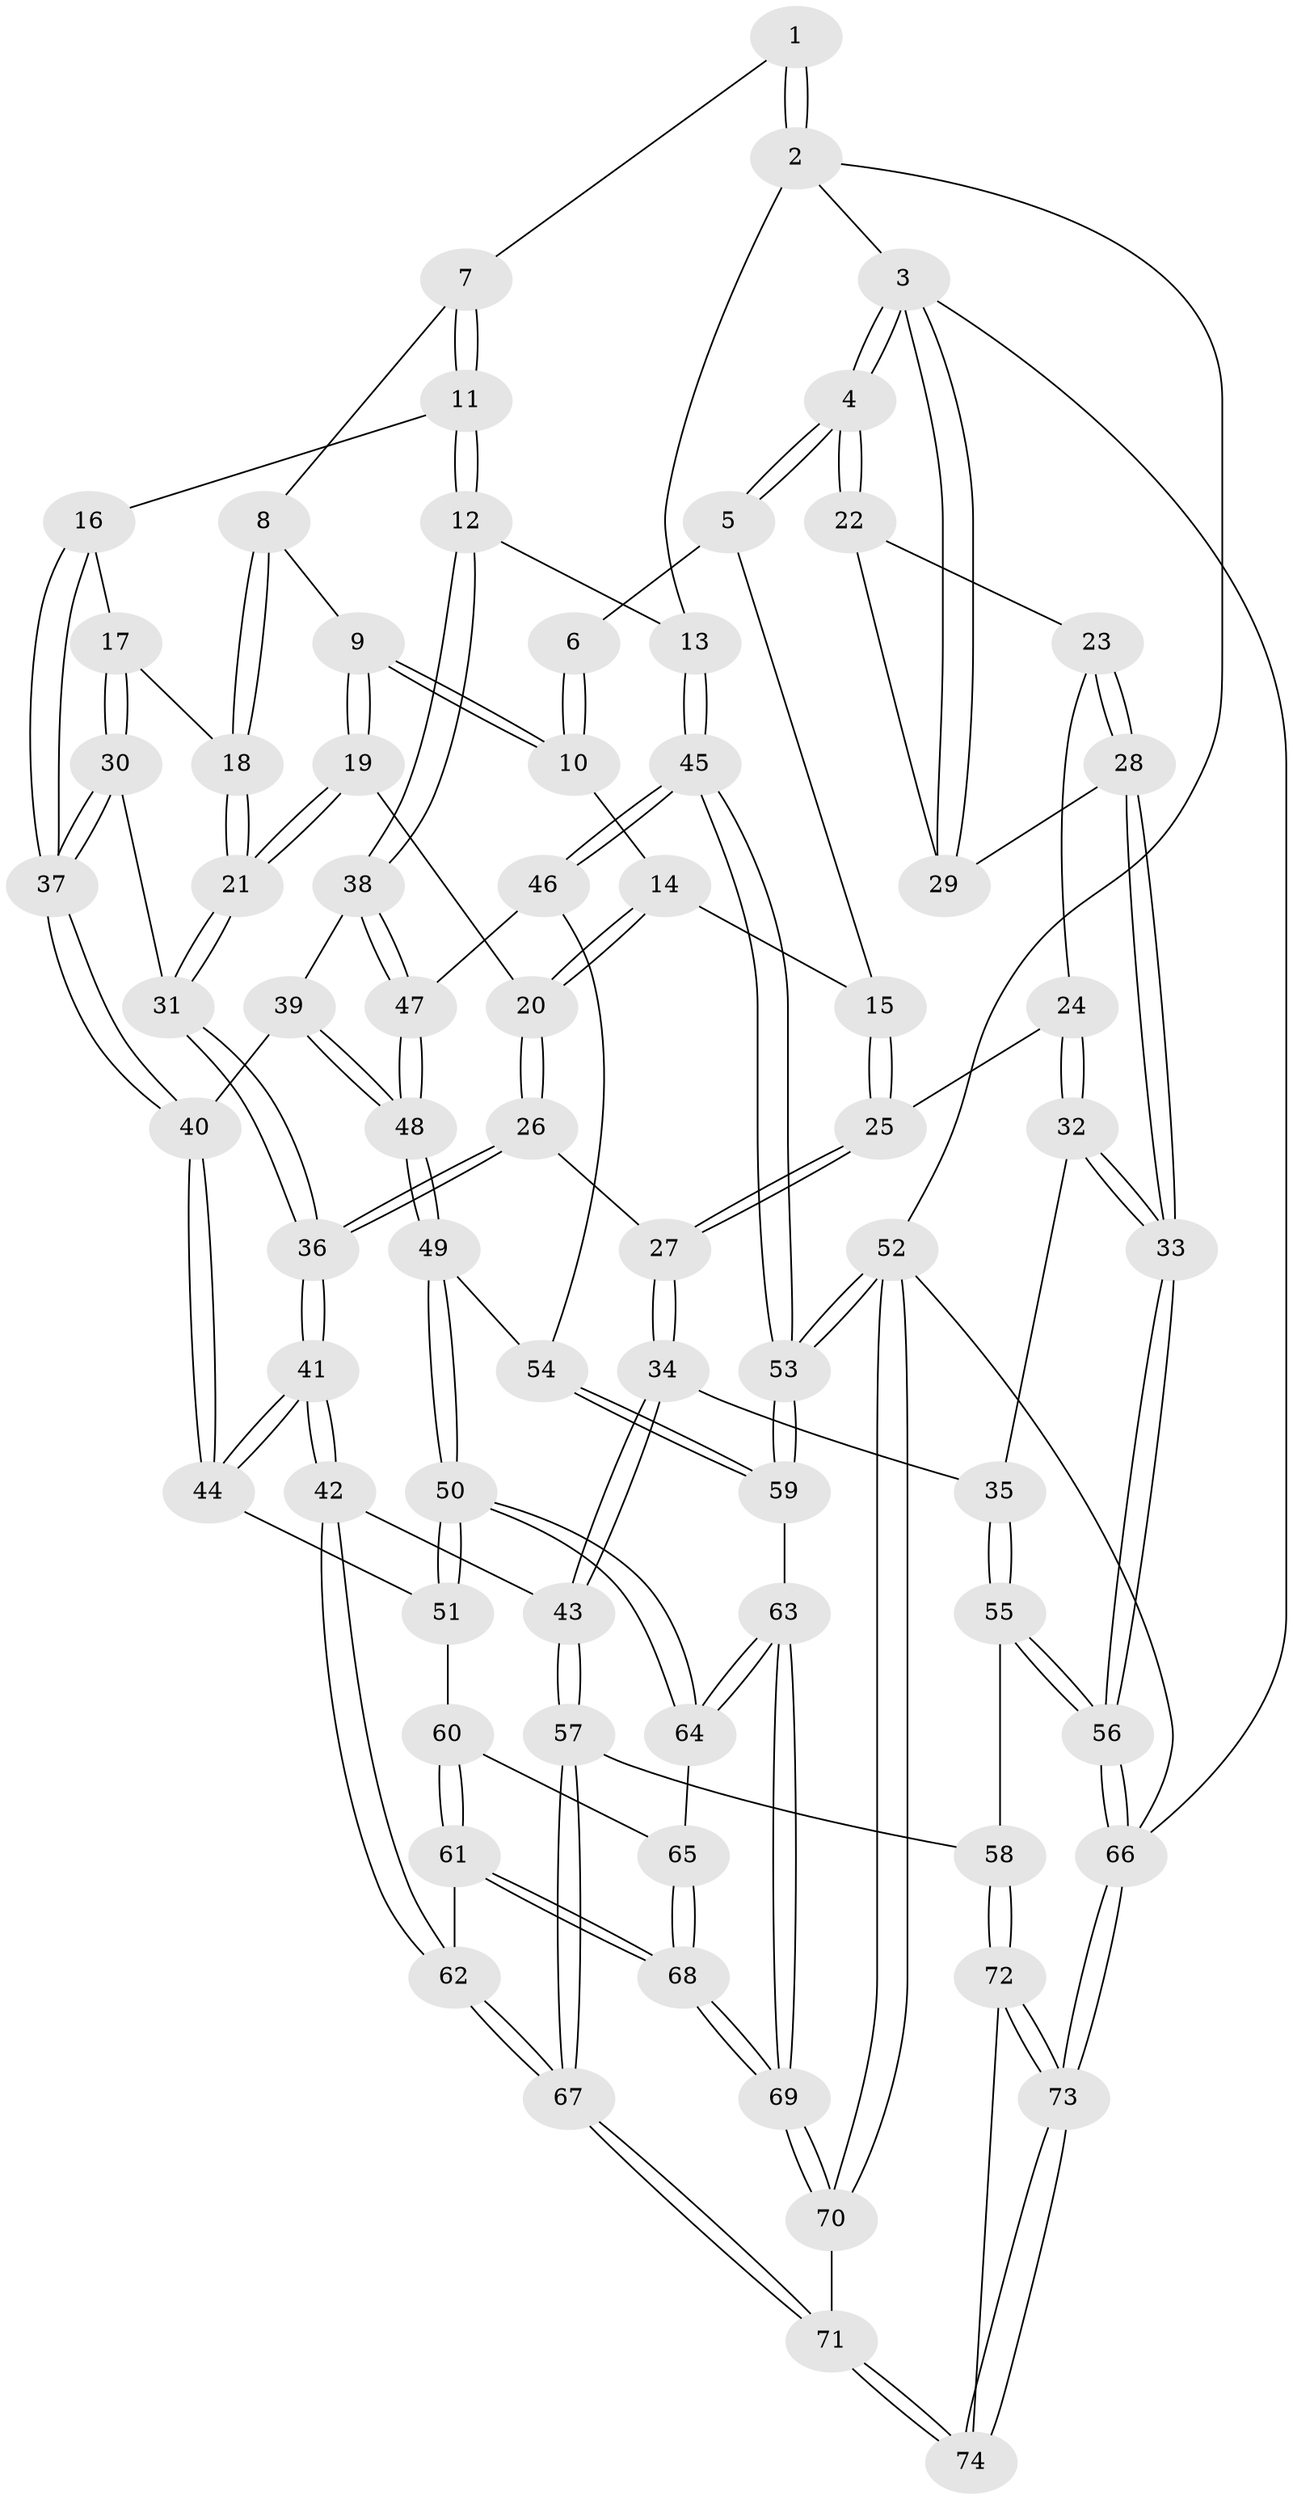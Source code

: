 // Generated by graph-tools (version 1.1) at 2025/51/03/09/25 03:51:09]
// undirected, 74 vertices, 182 edges
graph export_dot {
graph [start="1"]
  node [color=gray90,style=filled];
  1 [pos="+0.5278409531103625+0"];
  2 [pos="+1+0"];
  3 [pos="+0+0"];
  4 [pos="+0+0"];
  5 [pos="+0.3820136354834024+0"];
  6 [pos="+0.41851091674959956+0"];
  7 [pos="+0.6835394720521342+0.1387725082690394"];
  8 [pos="+0.6787336210971141+0.18203868444650684"];
  9 [pos="+0.5385579285208465+0.31103770538429376"];
  10 [pos="+0.5137076678800486+0.24684080929889202"];
  11 [pos="+1+0.24618331683106334"];
  12 [pos="+1+0.23369672362222357"];
  13 [pos="+1+0.22076486980818408"];
  14 [pos="+0.43932665555725064+0.31399876333150256"];
  15 [pos="+0.29458408019360655+0.1956960452997309"];
  16 [pos="+1+0.26218058943285144"];
  17 [pos="+0.8534679370464351+0.31310752469371034"];
  18 [pos="+0.6831109745682781+0.3386336193747225"];
  19 [pos="+0.5476663443645764+0.3770852158218598"];
  20 [pos="+0.5121739088566519+0.39042942722820984"];
  21 [pos="+0.6442115078684726+0.4035453103345425"];
  22 [pos="+0.1719851226308646+0.2896590683239995"];
  23 [pos="+0.17503048215992537+0.29130702057112473"];
  24 [pos="+0.19802614386560802+0.2889003195619254"];
  25 [pos="+0.25809978400914324+0.26075287340468123"];
  26 [pos="+0.4290464541747612+0.459257055401379"];
  27 [pos="+0.3612029269528435+0.4584936142693299"];
  28 [pos="+0+0.5312450369729207"];
  29 [pos="+0+0.12409728671856514"];
  30 [pos="+0.7099500378252762+0.47689261473798034"];
  31 [pos="+0.6602062274851278+0.4371665105924585"];
  32 [pos="+0.1847861925809325+0.4156968262783795"];
  33 [pos="+0+0.6337296544353602"];
  34 [pos="+0.32432518381151726+0.5070659571641952"];
  35 [pos="+0.23363891756780938+0.5652329180366621"];
  36 [pos="+0.5250587727456743+0.603884975716805"];
  37 [pos="+0.7434867722883429+0.5103980973619558"];
  38 [pos="+0.8832108320381802+0.565771236551675"];
  39 [pos="+0.7813708520443842+0.5454991883448091"];
  40 [pos="+0.7513967971265355+0.5310815640140131"];
  41 [pos="+0.527217393707458+0.6400451263464657"];
  42 [pos="+0.4967593418825104+0.689306319779809"];
  43 [pos="+0.44093929628525236+0.6901004892329872"];
  44 [pos="+0.6867999347345486+0.6365710211453419"];
  45 [pos="+1+0.7702614216378361"];
  46 [pos="+0.90411521096499+0.6079562198166303"];
  47 [pos="+0.883873435389817+0.5672257752095407"];
  48 [pos="+0.8098082195873141+0.6770852786695732"];
  49 [pos="+0.8135117834434369+0.7042310341394166"];
  50 [pos="+0.8051436648568042+0.7154117843860206"];
  51 [pos="+0.7068171163607725+0.6855601447129255"];
  52 [pos="+1+1"];
  53 [pos="+1+0.859520593070636"];
  54 [pos="+0.8753737217666333+0.6748192138804352"];
  55 [pos="+0.10688357988241882+0.7187500750470021"];
  56 [pos="+0+0.6632887884192368"];
  57 [pos="+0.3304266190775857+0.731606373001347"];
  58 [pos="+0.10796923067057708+0.719766396473049"];
  59 [pos="+0.9956291269180989+0.8280060447129013"];
  60 [pos="+0.6951444436585802+0.7189245925031034"];
  61 [pos="+0.6238923010581382+0.8056983767101753"];
  62 [pos="+0.5434033679382283+0.7979628354184963"];
  63 [pos="+0.9332856871037589+0.8337656158246416"];
  64 [pos="+0.821041790716034+0.7899527669536125"];
  65 [pos="+0.7718817886363465+0.8172634735551279"];
  66 [pos="+0+1"];
  67 [pos="+0.4557188984902683+0.9792806106437604"];
  68 [pos="+0.714271981832783+0.8781572855804266"];
  69 [pos="+0.7349979919669499+1"];
  70 [pos="+0.7023959566757849+1"];
  71 [pos="+0.41863641467322155+1"];
  72 [pos="+0.1504728393675461+0.8298101309537561"];
  73 [pos="+0+1"];
  74 [pos="+0.3521236527276514+1"];
  1 -- 2;
  1 -- 2;
  1 -- 7;
  2 -- 3;
  2 -- 13;
  2 -- 52;
  3 -- 4;
  3 -- 4;
  3 -- 29;
  3 -- 29;
  3 -- 66;
  4 -- 5;
  4 -- 5;
  4 -- 22;
  4 -- 22;
  5 -- 6;
  5 -- 15;
  6 -- 10;
  6 -- 10;
  7 -- 8;
  7 -- 11;
  7 -- 11;
  8 -- 9;
  8 -- 18;
  8 -- 18;
  9 -- 10;
  9 -- 10;
  9 -- 19;
  9 -- 19;
  10 -- 14;
  11 -- 12;
  11 -- 12;
  11 -- 16;
  12 -- 13;
  12 -- 38;
  12 -- 38;
  13 -- 45;
  13 -- 45;
  14 -- 15;
  14 -- 20;
  14 -- 20;
  15 -- 25;
  15 -- 25;
  16 -- 17;
  16 -- 37;
  16 -- 37;
  17 -- 18;
  17 -- 30;
  17 -- 30;
  18 -- 21;
  18 -- 21;
  19 -- 20;
  19 -- 21;
  19 -- 21;
  20 -- 26;
  20 -- 26;
  21 -- 31;
  21 -- 31;
  22 -- 23;
  22 -- 29;
  23 -- 24;
  23 -- 28;
  23 -- 28;
  24 -- 25;
  24 -- 32;
  24 -- 32;
  25 -- 27;
  25 -- 27;
  26 -- 27;
  26 -- 36;
  26 -- 36;
  27 -- 34;
  27 -- 34;
  28 -- 29;
  28 -- 33;
  28 -- 33;
  30 -- 31;
  30 -- 37;
  30 -- 37;
  31 -- 36;
  31 -- 36;
  32 -- 33;
  32 -- 33;
  32 -- 35;
  33 -- 56;
  33 -- 56;
  34 -- 35;
  34 -- 43;
  34 -- 43;
  35 -- 55;
  35 -- 55;
  36 -- 41;
  36 -- 41;
  37 -- 40;
  37 -- 40;
  38 -- 39;
  38 -- 47;
  38 -- 47;
  39 -- 40;
  39 -- 48;
  39 -- 48;
  40 -- 44;
  40 -- 44;
  41 -- 42;
  41 -- 42;
  41 -- 44;
  41 -- 44;
  42 -- 43;
  42 -- 62;
  42 -- 62;
  43 -- 57;
  43 -- 57;
  44 -- 51;
  45 -- 46;
  45 -- 46;
  45 -- 53;
  45 -- 53;
  46 -- 47;
  46 -- 54;
  47 -- 48;
  47 -- 48;
  48 -- 49;
  48 -- 49;
  49 -- 50;
  49 -- 50;
  49 -- 54;
  50 -- 51;
  50 -- 51;
  50 -- 64;
  50 -- 64;
  51 -- 60;
  52 -- 53;
  52 -- 53;
  52 -- 70;
  52 -- 70;
  52 -- 66;
  53 -- 59;
  53 -- 59;
  54 -- 59;
  54 -- 59;
  55 -- 56;
  55 -- 56;
  55 -- 58;
  56 -- 66;
  56 -- 66;
  57 -- 58;
  57 -- 67;
  57 -- 67;
  58 -- 72;
  58 -- 72;
  59 -- 63;
  60 -- 61;
  60 -- 61;
  60 -- 65;
  61 -- 62;
  61 -- 68;
  61 -- 68;
  62 -- 67;
  62 -- 67;
  63 -- 64;
  63 -- 64;
  63 -- 69;
  63 -- 69;
  64 -- 65;
  65 -- 68;
  65 -- 68;
  66 -- 73;
  66 -- 73;
  67 -- 71;
  67 -- 71;
  68 -- 69;
  68 -- 69;
  69 -- 70;
  69 -- 70;
  70 -- 71;
  71 -- 74;
  71 -- 74;
  72 -- 73;
  72 -- 73;
  72 -- 74;
  73 -- 74;
  73 -- 74;
}
